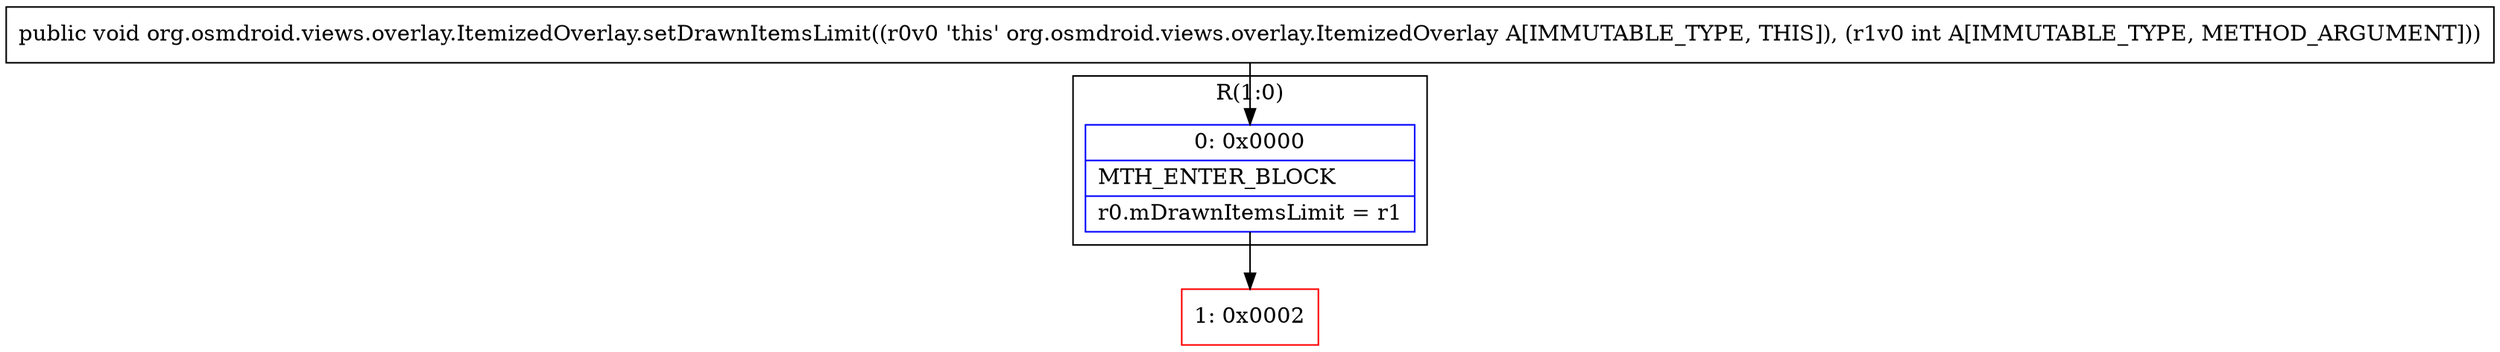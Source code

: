 digraph "CFG fororg.osmdroid.views.overlay.ItemizedOverlay.setDrawnItemsLimit(I)V" {
subgraph cluster_Region_533648910 {
label = "R(1:0)";
node [shape=record,color=blue];
Node_0 [shape=record,label="{0\:\ 0x0000|MTH_ENTER_BLOCK\l|r0.mDrawnItemsLimit = r1\l}"];
}
Node_1 [shape=record,color=red,label="{1\:\ 0x0002}"];
MethodNode[shape=record,label="{public void org.osmdroid.views.overlay.ItemizedOverlay.setDrawnItemsLimit((r0v0 'this' org.osmdroid.views.overlay.ItemizedOverlay A[IMMUTABLE_TYPE, THIS]), (r1v0 int A[IMMUTABLE_TYPE, METHOD_ARGUMENT])) }"];
MethodNode -> Node_0;
Node_0 -> Node_1;
}

